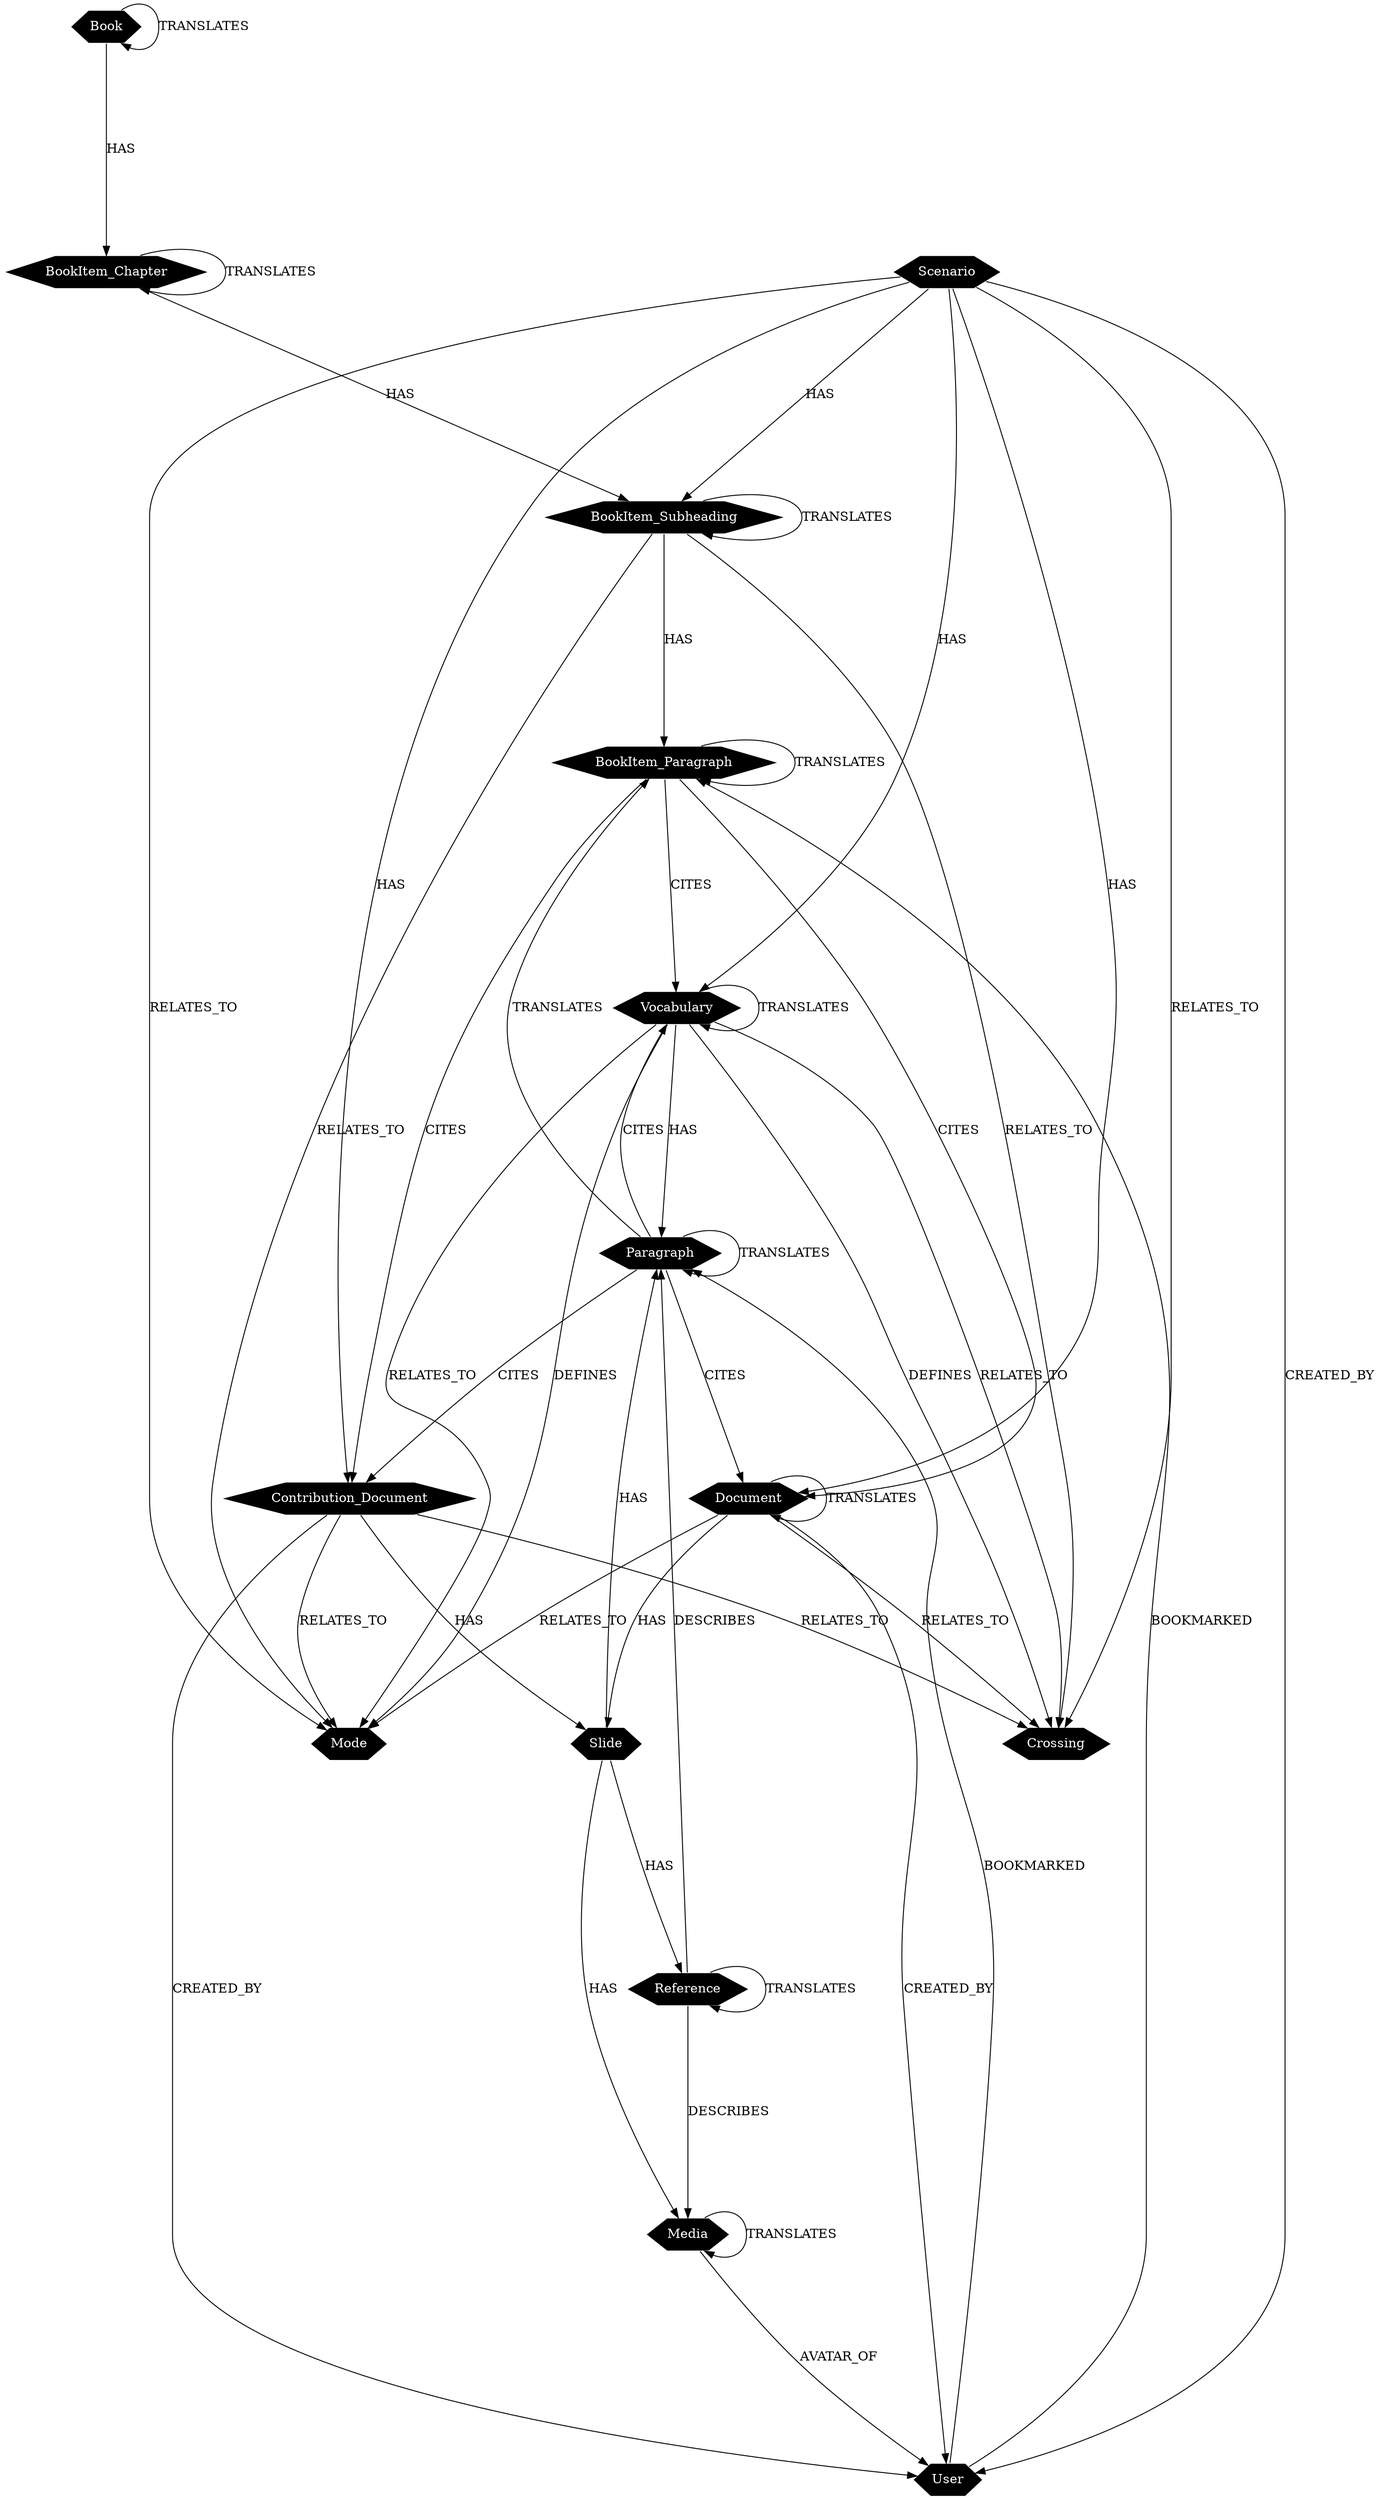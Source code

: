 digraph  {  ranksep=3; layout=dot;  subgraph { node [shape=hexagon style=filled, fillcolor=black, color=white fontcolor=white]; edge [penwidth=100];  Book; BookItem_Chapter; BookItem_Subheading; BookItem_Paragraph; Vocabulary; Contribution_Document; Reference; Mode; Crossing; Paragraph; Scenario; Media; User; Slide; Document;}  Book->BookItem_Chapter[label=  HAS] Book->Book[label=  TRANSLATES] BookItem_Chapter->BookItem_Subheading[label=  HAS] BookItem_Chapter->BookItem_Chapter[label=  TRANSLATES] BookItem_Subheading->BookItem_Paragraph[label=  HAS] BookItem_Subheading->BookItem_Subheading[label=  TRANSLATES] BookItem_Subheading->Mode[label=  RELATES_TO] BookItem_Subheading->Crossing[label=  RELATES_TO] BookItem_Paragraph->BookItem_Paragraph[label=  TRANSLATES] BookItem_Paragraph->Contribution_Document[label=  CITES] BookItem_Paragraph->Document[label=  CITES] BookItem_Paragraph->Vocabulary[label=  CITES] Vocabulary->Paragraph[label=  HAS] Vocabulary->Mode[label=  RELATES_TO] Vocabulary->Crossing[label=  RELATES_TO] Vocabulary->Vocabulary[label=  TRANSLATES] Vocabulary->Mode[label=  DEFINES] Vocabulary->Crossing[label=  DEFINES] Contribution_Document->Slide[label=  HAS] Contribution_Document->User[label=  CREATED_BY] Contribution_Document->Mode[label=  RELATES_TO] Contribution_Document->Crossing[label=  RELATES_TO] Reference->Media[label=  DESCRIBES] Reference->Reference[label=  TRANSLATES] Reference->Paragraph[label=  DESCRIBES] Paragraph->BookItem_Paragraph[label=  TRANSLATES] Paragraph->Contribution_Document[label=  CITES] Paragraph->Document[label=  CITES] Paragraph->Vocabulary[label=  CITES] Paragraph->Paragraph[label=  TRANSLATES] Scenario->Vocabulary[label=  HAS] Scenario->Document[label=  HAS] Scenario->User[label=  CREATED_BY] Scenario->Crossing[label=  RELATES_TO] Scenario->BookItem_Subheading[label=  HAS] Scenario->Contribution_Document[label=  HAS] Scenario->Mode[label=  RELATES_TO] Media->User[label=  AVATAR_OF] Media->Media[label=  TRANSLATES] User->Paragraph[label=  BOOKMARKED] User->BookItem_Paragraph[label=  BOOKMARKED] Slide->Reference[label=  HAS] Slide->Paragraph[label=  HAS] Slide->Media[label=  HAS] Document->Slide[label=  HAS] Document->User[label=  CREATED_BY] Document->Document[label=  TRANSLATES] Document->Mode[label=  RELATES_TO] Document->Crossing[label=  RELATES_TO]}
